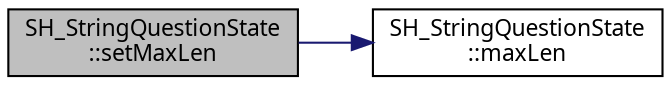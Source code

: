 digraph "SH_StringQuestionState::setMaxLen"
{
 // INTERACTIVE_SVG=YES
  bgcolor="transparent";
  edge [fontname="Verdana",fontsize="11",labelfontname="Verdana",labelfontsize="11"];
  node [fontname="Verdana",fontsize="11",shape=record];
  rankdir="LR";
  Node1 [label="SH_StringQuestionState\l::setMaxLen",height=0.2,width=0.4,color="black", fillcolor="grey75", style="filled" fontcolor="black"];
  Node1 -> Node2 [color="midnightblue",fontsize="11",style="solid",fontname="Verdana"];
  Node2 [label="SH_StringQuestionState\l::maxLen",height=0.2,width=0.4,color="black",URL="$classSH__StringQuestionState.html#a6dce486c3484c28406b234b5f2f91288"];
}
